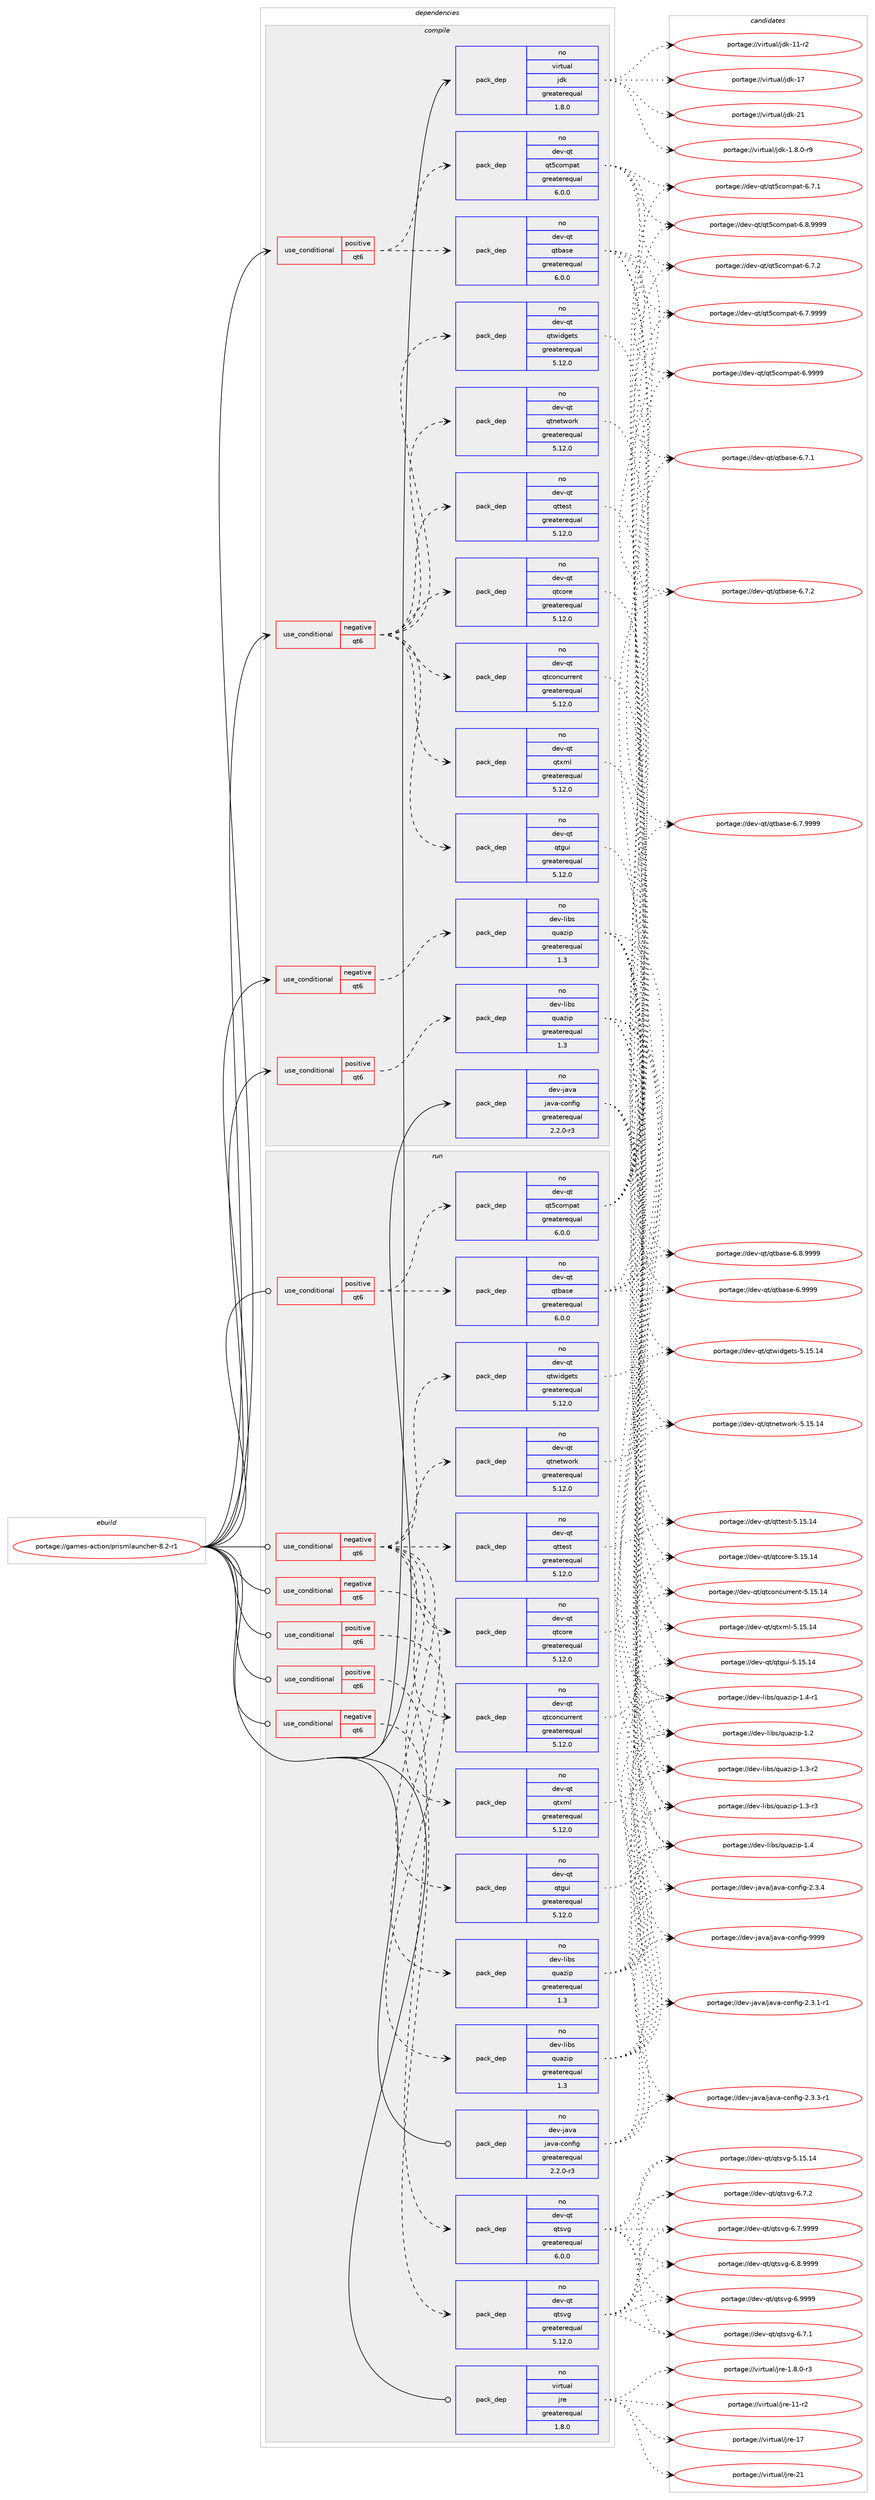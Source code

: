 digraph prolog {

# *************
# Graph options
# *************

newrank=true;
concentrate=true;
compound=true;
graph [rankdir=LR,fontname=Helvetica,fontsize=10,ranksep=1.5];#, ranksep=2.5, nodesep=0.2];
edge  [arrowhead=vee];
node  [fontname=Helvetica,fontsize=10];

# **********
# The ebuild
# **********

subgraph cluster_leftcol {
color=gray;
rank=same;
label=<<i>ebuild</i>>;
id [label="portage://games-action/prismlauncher-8.2-r1", color=red, width=4, href="../games-action/prismlauncher-8.2-r1.svg"];
}

# ****************
# The dependencies
# ****************

subgraph cluster_midcol {
color=gray;
label=<<i>dependencies</i>>;
subgraph cluster_compile {
fillcolor="#eeeeee";
style=filled;
label=<<i>compile</i>>;
subgraph cond61364 {
dependency113975 [label=<<TABLE BORDER="0" CELLBORDER="1" CELLSPACING="0" CELLPADDING="4"><TR><TD ROWSPAN="3" CELLPADDING="10">use_conditional</TD></TR><TR><TD>negative</TD></TR><TR><TD>qt6</TD></TR></TABLE>>, shape=none, color=red];
subgraph pack51153 {
dependency113976 [label=<<TABLE BORDER="0" CELLBORDER="1" CELLSPACING="0" CELLPADDING="4" WIDTH="220"><TR><TD ROWSPAN="6" CELLPADDING="30">pack_dep</TD></TR><TR><TD WIDTH="110">no</TD></TR><TR><TD>dev-libs</TD></TR><TR><TD>quazip</TD></TR><TR><TD>greaterequal</TD></TR><TR><TD>1.3</TD></TR></TABLE>>, shape=none, color=blue];
}
dependency113975:e -> dependency113976:w [weight=20,style="dashed",arrowhead="vee"];
}
id:e -> dependency113975:w [weight=20,style="solid",arrowhead="vee"];
subgraph cond61365 {
dependency113977 [label=<<TABLE BORDER="0" CELLBORDER="1" CELLSPACING="0" CELLPADDING="4"><TR><TD ROWSPAN="3" CELLPADDING="10">use_conditional</TD></TR><TR><TD>negative</TD></TR><TR><TD>qt6</TD></TR></TABLE>>, shape=none, color=red];
subgraph pack51154 {
dependency113978 [label=<<TABLE BORDER="0" CELLBORDER="1" CELLSPACING="0" CELLPADDING="4" WIDTH="220"><TR><TD ROWSPAN="6" CELLPADDING="30">pack_dep</TD></TR><TR><TD WIDTH="110">no</TD></TR><TR><TD>dev-qt</TD></TR><TR><TD>qtconcurrent</TD></TR><TR><TD>greaterequal</TD></TR><TR><TD>5.12.0</TD></TR></TABLE>>, shape=none, color=blue];
}
dependency113977:e -> dependency113978:w [weight=20,style="dashed",arrowhead="vee"];
subgraph pack51155 {
dependency113979 [label=<<TABLE BORDER="0" CELLBORDER="1" CELLSPACING="0" CELLPADDING="4" WIDTH="220"><TR><TD ROWSPAN="6" CELLPADDING="30">pack_dep</TD></TR><TR><TD WIDTH="110">no</TD></TR><TR><TD>dev-qt</TD></TR><TR><TD>qtcore</TD></TR><TR><TD>greaterequal</TD></TR><TR><TD>5.12.0</TD></TR></TABLE>>, shape=none, color=blue];
}
dependency113977:e -> dependency113979:w [weight=20,style="dashed",arrowhead="vee"];
subgraph pack51156 {
dependency113980 [label=<<TABLE BORDER="0" CELLBORDER="1" CELLSPACING="0" CELLPADDING="4" WIDTH="220"><TR><TD ROWSPAN="6" CELLPADDING="30">pack_dep</TD></TR><TR><TD WIDTH="110">no</TD></TR><TR><TD>dev-qt</TD></TR><TR><TD>qtgui</TD></TR><TR><TD>greaterequal</TD></TR><TR><TD>5.12.0</TD></TR></TABLE>>, shape=none, color=blue];
}
dependency113977:e -> dependency113980:w [weight=20,style="dashed",arrowhead="vee"];
subgraph pack51157 {
dependency113981 [label=<<TABLE BORDER="0" CELLBORDER="1" CELLSPACING="0" CELLPADDING="4" WIDTH="220"><TR><TD ROWSPAN="6" CELLPADDING="30">pack_dep</TD></TR><TR><TD WIDTH="110">no</TD></TR><TR><TD>dev-qt</TD></TR><TR><TD>qtnetwork</TD></TR><TR><TD>greaterequal</TD></TR><TR><TD>5.12.0</TD></TR></TABLE>>, shape=none, color=blue];
}
dependency113977:e -> dependency113981:w [weight=20,style="dashed",arrowhead="vee"];
subgraph pack51158 {
dependency113982 [label=<<TABLE BORDER="0" CELLBORDER="1" CELLSPACING="0" CELLPADDING="4" WIDTH="220"><TR><TD ROWSPAN="6" CELLPADDING="30">pack_dep</TD></TR><TR><TD WIDTH="110">no</TD></TR><TR><TD>dev-qt</TD></TR><TR><TD>qttest</TD></TR><TR><TD>greaterequal</TD></TR><TR><TD>5.12.0</TD></TR></TABLE>>, shape=none, color=blue];
}
dependency113977:e -> dependency113982:w [weight=20,style="dashed",arrowhead="vee"];
subgraph pack51159 {
dependency113983 [label=<<TABLE BORDER="0" CELLBORDER="1" CELLSPACING="0" CELLPADDING="4" WIDTH="220"><TR><TD ROWSPAN="6" CELLPADDING="30">pack_dep</TD></TR><TR><TD WIDTH="110">no</TD></TR><TR><TD>dev-qt</TD></TR><TR><TD>qtwidgets</TD></TR><TR><TD>greaterequal</TD></TR><TR><TD>5.12.0</TD></TR></TABLE>>, shape=none, color=blue];
}
dependency113977:e -> dependency113983:w [weight=20,style="dashed",arrowhead="vee"];
subgraph pack51160 {
dependency113984 [label=<<TABLE BORDER="0" CELLBORDER="1" CELLSPACING="0" CELLPADDING="4" WIDTH="220"><TR><TD ROWSPAN="6" CELLPADDING="30">pack_dep</TD></TR><TR><TD WIDTH="110">no</TD></TR><TR><TD>dev-qt</TD></TR><TR><TD>qtxml</TD></TR><TR><TD>greaterequal</TD></TR><TR><TD>5.12.0</TD></TR></TABLE>>, shape=none, color=blue];
}
dependency113977:e -> dependency113984:w [weight=20,style="dashed",arrowhead="vee"];
}
id:e -> dependency113977:w [weight=20,style="solid",arrowhead="vee"];
subgraph cond61366 {
dependency113985 [label=<<TABLE BORDER="0" CELLBORDER="1" CELLSPACING="0" CELLPADDING="4"><TR><TD ROWSPAN="3" CELLPADDING="10">use_conditional</TD></TR><TR><TD>positive</TD></TR><TR><TD>qt6</TD></TR></TABLE>>, shape=none, color=red];
subgraph pack51161 {
dependency113986 [label=<<TABLE BORDER="0" CELLBORDER="1" CELLSPACING="0" CELLPADDING="4" WIDTH="220"><TR><TD ROWSPAN="6" CELLPADDING="30">pack_dep</TD></TR><TR><TD WIDTH="110">no</TD></TR><TR><TD>dev-libs</TD></TR><TR><TD>quazip</TD></TR><TR><TD>greaterequal</TD></TR><TR><TD>1.3</TD></TR></TABLE>>, shape=none, color=blue];
}
dependency113985:e -> dependency113986:w [weight=20,style="dashed",arrowhead="vee"];
}
id:e -> dependency113985:w [weight=20,style="solid",arrowhead="vee"];
subgraph cond61367 {
dependency113987 [label=<<TABLE BORDER="0" CELLBORDER="1" CELLSPACING="0" CELLPADDING="4"><TR><TD ROWSPAN="3" CELLPADDING="10">use_conditional</TD></TR><TR><TD>positive</TD></TR><TR><TD>qt6</TD></TR></TABLE>>, shape=none, color=red];
subgraph pack51162 {
dependency113988 [label=<<TABLE BORDER="0" CELLBORDER="1" CELLSPACING="0" CELLPADDING="4" WIDTH="220"><TR><TD ROWSPAN="6" CELLPADDING="30">pack_dep</TD></TR><TR><TD WIDTH="110">no</TD></TR><TR><TD>dev-qt</TD></TR><TR><TD>qtbase</TD></TR><TR><TD>greaterequal</TD></TR><TR><TD>6.0.0</TD></TR></TABLE>>, shape=none, color=blue];
}
dependency113987:e -> dependency113988:w [weight=20,style="dashed",arrowhead="vee"];
subgraph pack51163 {
dependency113989 [label=<<TABLE BORDER="0" CELLBORDER="1" CELLSPACING="0" CELLPADDING="4" WIDTH="220"><TR><TD ROWSPAN="6" CELLPADDING="30">pack_dep</TD></TR><TR><TD WIDTH="110">no</TD></TR><TR><TD>dev-qt</TD></TR><TR><TD>qt5compat</TD></TR><TR><TD>greaterequal</TD></TR><TR><TD>6.0.0</TD></TR></TABLE>>, shape=none, color=blue];
}
dependency113987:e -> dependency113989:w [weight=20,style="dashed",arrowhead="vee"];
}
id:e -> dependency113987:w [weight=20,style="solid",arrowhead="vee"];
# *** BEGIN UNKNOWN DEPENDENCY TYPE (TODO) ***
# id -> package_dependency(portage://games-action/prismlauncher-8.2-r1,install,no,app-text,cmark,none,[,,],[],[])
# *** END UNKNOWN DEPENDENCY TYPE (TODO) ***

# *** BEGIN UNKNOWN DEPENDENCY TYPE (TODO) ***
# id -> package_dependency(portage://games-action/prismlauncher-8.2-r1,install,no,dev-cpp,tomlplusplus,none,[,,],[],[])
# *** END UNKNOWN DEPENDENCY TYPE (TODO) ***

subgraph pack51164 {
dependency113990 [label=<<TABLE BORDER="0" CELLBORDER="1" CELLSPACING="0" CELLPADDING="4" WIDTH="220"><TR><TD ROWSPAN="6" CELLPADDING="30">pack_dep</TD></TR><TR><TD WIDTH="110">no</TD></TR><TR><TD>dev-java</TD></TR><TR><TD>java-config</TD></TR><TR><TD>greaterequal</TD></TR><TR><TD>2.2.0-r3</TD></TR></TABLE>>, shape=none, color=blue];
}
id:e -> dependency113990:w [weight=20,style="solid",arrowhead="vee"];
# *** BEGIN UNKNOWN DEPENDENCY TYPE (TODO) ***
# id -> package_dependency(portage://games-action/prismlauncher-8.2-r1,install,no,media-libs,libglvnd,none,[,,],[],[])
# *** END UNKNOWN DEPENDENCY TYPE (TODO) ***

# *** BEGIN UNKNOWN DEPENDENCY TYPE (TODO) ***
# id -> package_dependency(portage://games-action/prismlauncher-8.2-r1,install,no,sys-libs,zlib,none,[,,],[],[])
# *** END UNKNOWN DEPENDENCY TYPE (TODO) ***

subgraph pack51165 {
dependency113991 [label=<<TABLE BORDER="0" CELLBORDER="1" CELLSPACING="0" CELLPADDING="4" WIDTH="220"><TR><TD ROWSPAN="6" CELLPADDING="30">pack_dep</TD></TR><TR><TD WIDTH="110">no</TD></TR><TR><TD>virtual</TD></TR><TR><TD>jdk</TD></TR><TR><TD>greaterequal</TD></TR><TR><TD>1.8.0</TD></TR></TABLE>>, shape=none, color=blue];
}
id:e -> dependency113991:w [weight=20,style="solid",arrowhead="vee"];
}
subgraph cluster_compileandrun {
fillcolor="#eeeeee";
style=filled;
label=<<i>compile and run</i>>;
}
subgraph cluster_run {
fillcolor="#eeeeee";
style=filled;
label=<<i>run</i>>;
subgraph cond61368 {
dependency113992 [label=<<TABLE BORDER="0" CELLBORDER="1" CELLSPACING="0" CELLPADDING="4"><TR><TD ROWSPAN="3" CELLPADDING="10">use_conditional</TD></TR><TR><TD>negative</TD></TR><TR><TD>qt6</TD></TR></TABLE>>, shape=none, color=red];
subgraph pack51166 {
dependency113993 [label=<<TABLE BORDER="0" CELLBORDER="1" CELLSPACING="0" CELLPADDING="4" WIDTH="220"><TR><TD ROWSPAN="6" CELLPADDING="30">pack_dep</TD></TR><TR><TD WIDTH="110">no</TD></TR><TR><TD>dev-libs</TD></TR><TR><TD>quazip</TD></TR><TR><TD>greaterequal</TD></TR><TR><TD>1.3</TD></TR></TABLE>>, shape=none, color=blue];
}
dependency113992:e -> dependency113993:w [weight=20,style="dashed",arrowhead="vee"];
}
id:e -> dependency113992:w [weight=20,style="solid",arrowhead="odot"];
subgraph cond61369 {
dependency113994 [label=<<TABLE BORDER="0" CELLBORDER="1" CELLSPACING="0" CELLPADDING="4"><TR><TD ROWSPAN="3" CELLPADDING="10">use_conditional</TD></TR><TR><TD>negative</TD></TR><TR><TD>qt6</TD></TR></TABLE>>, shape=none, color=red];
subgraph pack51167 {
dependency113995 [label=<<TABLE BORDER="0" CELLBORDER="1" CELLSPACING="0" CELLPADDING="4" WIDTH="220"><TR><TD ROWSPAN="6" CELLPADDING="30">pack_dep</TD></TR><TR><TD WIDTH="110">no</TD></TR><TR><TD>dev-qt</TD></TR><TR><TD>qtconcurrent</TD></TR><TR><TD>greaterequal</TD></TR><TR><TD>5.12.0</TD></TR></TABLE>>, shape=none, color=blue];
}
dependency113994:e -> dependency113995:w [weight=20,style="dashed",arrowhead="vee"];
subgraph pack51168 {
dependency113996 [label=<<TABLE BORDER="0" CELLBORDER="1" CELLSPACING="0" CELLPADDING="4" WIDTH="220"><TR><TD ROWSPAN="6" CELLPADDING="30">pack_dep</TD></TR><TR><TD WIDTH="110">no</TD></TR><TR><TD>dev-qt</TD></TR><TR><TD>qtcore</TD></TR><TR><TD>greaterequal</TD></TR><TR><TD>5.12.0</TD></TR></TABLE>>, shape=none, color=blue];
}
dependency113994:e -> dependency113996:w [weight=20,style="dashed",arrowhead="vee"];
subgraph pack51169 {
dependency113997 [label=<<TABLE BORDER="0" CELLBORDER="1" CELLSPACING="0" CELLPADDING="4" WIDTH="220"><TR><TD ROWSPAN="6" CELLPADDING="30">pack_dep</TD></TR><TR><TD WIDTH="110">no</TD></TR><TR><TD>dev-qt</TD></TR><TR><TD>qtgui</TD></TR><TR><TD>greaterequal</TD></TR><TR><TD>5.12.0</TD></TR></TABLE>>, shape=none, color=blue];
}
dependency113994:e -> dependency113997:w [weight=20,style="dashed",arrowhead="vee"];
subgraph pack51170 {
dependency113998 [label=<<TABLE BORDER="0" CELLBORDER="1" CELLSPACING="0" CELLPADDING="4" WIDTH="220"><TR><TD ROWSPAN="6" CELLPADDING="30">pack_dep</TD></TR><TR><TD WIDTH="110">no</TD></TR><TR><TD>dev-qt</TD></TR><TR><TD>qtnetwork</TD></TR><TR><TD>greaterequal</TD></TR><TR><TD>5.12.0</TD></TR></TABLE>>, shape=none, color=blue];
}
dependency113994:e -> dependency113998:w [weight=20,style="dashed",arrowhead="vee"];
subgraph pack51171 {
dependency113999 [label=<<TABLE BORDER="0" CELLBORDER="1" CELLSPACING="0" CELLPADDING="4" WIDTH="220"><TR><TD ROWSPAN="6" CELLPADDING="30">pack_dep</TD></TR><TR><TD WIDTH="110">no</TD></TR><TR><TD>dev-qt</TD></TR><TR><TD>qttest</TD></TR><TR><TD>greaterequal</TD></TR><TR><TD>5.12.0</TD></TR></TABLE>>, shape=none, color=blue];
}
dependency113994:e -> dependency113999:w [weight=20,style="dashed",arrowhead="vee"];
subgraph pack51172 {
dependency114000 [label=<<TABLE BORDER="0" CELLBORDER="1" CELLSPACING="0" CELLPADDING="4" WIDTH="220"><TR><TD ROWSPAN="6" CELLPADDING="30">pack_dep</TD></TR><TR><TD WIDTH="110">no</TD></TR><TR><TD>dev-qt</TD></TR><TR><TD>qtwidgets</TD></TR><TR><TD>greaterequal</TD></TR><TR><TD>5.12.0</TD></TR></TABLE>>, shape=none, color=blue];
}
dependency113994:e -> dependency114000:w [weight=20,style="dashed",arrowhead="vee"];
subgraph pack51173 {
dependency114001 [label=<<TABLE BORDER="0" CELLBORDER="1" CELLSPACING="0" CELLPADDING="4" WIDTH="220"><TR><TD ROWSPAN="6" CELLPADDING="30">pack_dep</TD></TR><TR><TD WIDTH="110">no</TD></TR><TR><TD>dev-qt</TD></TR><TR><TD>qtxml</TD></TR><TR><TD>greaterequal</TD></TR><TR><TD>5.12.0</TD></TR></TABLE>>, shape=none, color=blue];
}
dependency113994:e -> dependency114001:w [weight=20,style="dashed",arrowhead="vee"];
}
id:e -> dependency113994:w [weight=20,style="solid",arrowhead="odot"];
subgraph cond61370 {
dependency114002 [label=<<TABLE BORDER="0" CELLBORDER="1" CELLSPACING="0" CELLPADDING="4"><TR><TD ROWSPAN="3" CELLPADDING="10">use_conditional</TD></TR><TR><TD>negative</TD></TR><TR><TD>qt6</TD></TR></TABLE>>, shape=none, color=red];
subgraph pack51174 {
dependency114003 [label=<<TABLE BORDER="0" CELLBORDER="1" CELLSPACING="0" CELLPADDING="4" WIDTH="220"><TR><TD ROWSPAN="6" CELLPADDING="30">pack_dep</TD></TR><TR><TD WIDTH="110">no</TD></TR><TR><TD>dev-qt</TD></TR><TR><TD>qtsvg</TD></TR><TR><TD>greaterequal</TD></TR><TR><TD>5.12.0</TD></TR></TABLE>>, shape=none, color=blue];
}
dependency114002:e -> dependency114003:w [weight=20,style="dashed",arrowhead="vee"];
}
id:e -> dependency114002:w [weight=20,style="solid",arrowhead="odot"];
subgraph cond61371 {
dependency114004 [label=<<TABLE BORDER="0" CELLBORDER="1" CELLSPACING="0" CELLPADDING="4"><TR><TD ROWSPAN="3" CELLPADDING="10">use_conditional</TD></TR><TR><TD>positive</TD></TR><TR><TD>qt6</TD></TR></TABLE>>, shape=none, color=red];
subgraph pack51175 {
dependency114005 [label=<<TABLE BORDER="0" CELLBORDER="1" CELLSPACING="0" CELLPADDING="4" WIDTH="220"><TR><TD ROWSPAN="6" CELLPADDING="30">pack_dep</TD></TR><TR><TD WIDTH="110">no</TD></TR><TR><TD>dev-libs</TD></TR><TR><TD>quazip</TD></TR><TR><TD>greaterequal</TD></TR><TR><TD>1.3</TD></TR></TABLE>>, shape=none, color=blue];
}
dependency114004:e -> dependency114005:w [weight=20,style="dashed",arrowhead="vee"];
}
id:e -> dependency114004:w [weight=20,style="solid",arrowhead="odot"];
subgraph cond61372 {
dependency114006 [label=<<TABLE BORDER="0" CELLBORDER="1" CELLSPACING="0" CELLPADDING="4"><TR><TD ROWSPAN="3" CELLPADDING="10">use_conditional</TD></TR><TR><TD>positive</TD></TR><TR><TD>qt6</TD></TR></TABLE>>, shape=none, color=red];
subgraph pack51176 {
dependency114007 [label=<<TABLE BORDER="0" CELLBORDER="1" CELLSPACING="0" CELLPADDING="4" WIDTH="220"><TR><TD ROWSPAN="6" CELLPADDING="30">pack_dep</TD></TR><TR><TD WIDTH="110">no</TD></TR><TR><TD>dev-qt</TD></TR><TR><TD>qtbase</TD></TR><TR><TD>greaterequal</TD></TR><TR><TD>6.0.0</TD></TR></TABLE>>, shape=none, color=blue];
}
dependency114006:e -> dependency114007:w [weight=20,style="dashed",arrowhead="vee"];
subgraph pack51177 {
dependency114008 [label=<<TABLE BORDER="0" CELLBORDER="1" CELLSPACING="0" CELLPADDING="4" WIDTH="220"><TR><TD ROWSPAN="6" CELLPADDING="30">pack_dep</TD></TR><TR><TD WIDTH="110">no</TD></TR><TR><TD>dev-qt</TD></TR><TR><TD>qt5compat</TD></TR><TR><TD>greaterequal</TD></TR><TR><TD>6.0.0</TD></TR></TABLE>>, shape=none, color=blue];
}
dependency114006:e -> dependency114008:w [weight=20,style="dashed",arrowhead="vee"];
}
id:e -> dependency114006:w [weight=20,style="solid",arrowhead="odot"];
subgraph cond61373 {
dependency114009 [label=<<TABLE BORDER="0" CELLBORDER="1" CELLSPACING="0" CELLPADDING="4"><TR><TD ROWSPAN="3" CELLPADDING="10">use_conditional</TD></TR><TR><TD>positive</TD></TR><TR><TD>qt6</TD></TR></TABLE>>, shape=none, color=red];
subgraph pack51178 {
dependency114010 [label=<<TABLE BORDER="0" CELLBORDER="1" CELLSPACING="0" CELLPADDING="4" WIDTH="220"><TR><TD ROWSPAN="6" CELLPADDING="30">pack_dep</TD></TR><TR><TD WIDTH="110">no</TD></TR><TR><TD>dev-qt</TD></TR><TR><TD>qtsvg</TD></TR><TR><TD>greaterequal</TD></TR><TR><TD>6.0.0</TD></TR></TABLE>>, shape=none, color=blue];
}
dependency114009:e -> dependency114010:w [weight=20,style="dashed",arrowhead="vee"];
}
id:e -> dependency114009:w [weight=20,style="solid",arrowhead="odot"];
# *** BEGIN UNKNOWN DEPENDENCY TYPE (TODO) ***
# id -> package_dependency(portage://games-action/prismlauncher-8.2-r1,run,no,app-text,cmark,none,[,,],[],[])
# *** END UNKNOWN DEPENDENCY TYPE (TODO) ***

# *** BEGIN UNKNOWN DEPENDENCY TYPE (TODO) ***
# id -> package_dependency(portage://games-action/prismlauncher-8.2-r1,run,no,dev-cpp,tomlplusplus,none,[,,],[],[])
# *** END UNKNOWN DEPENDENCY TYPE (TODO) ***

subgraph pack51179 {
dependency114011 [label=<<TABLE BORDER="0" CELLBORDER="1" CELLSPACING="0" CELLPADDING="4" WIDTH="220"><TR><TD ROWSPAN="6" CELLPADDING="30">pack_dep</TD></TR><TR><TD WIDTH="110">no</TD></TR><TR><TD>dev-java</TD></TR><TR><TD>java-config</TD></TR><TR><TD>greaterequal</TD></TR><TR><TD>2.2.0-r3</TD></TR></TABLE>>, shape=none, color=blue];
}
id:e -> dependency114011:w [weight=20,style="solid",arrowhead="odot"];
# *** BEGIN UNKNOWN DEPENDENCY TYPE (TODO) ***
# id -> package_dependency(portage://games-action/prismlauncher-8.2-r1,run,no,sys-libs,zlib,none,[,,],[],[])
# *** END UNKNOWN DEPENDENCY TYPE (TODO) ***

subgraph pack51180 {
dependency114012 [label=<<TABLE BORDER="0" CELLBORDER="1" CELLSPACING="0" CELLPADDING="4" WIDTH="220"><TR><TD ROWSPAN="6" CELLPADDING="30">pack_dep</TD></TR><TR><TD WIDTH="110">no</TD></TR><TR><TD>virtual</TD></TR><TR><TD>jre</TD></TR><TR><TD>greaterequal</TD></TR><TR><TD>1.8.0</TD></TR></TABLE>>, shape=none, color=blue];
}
id:e -> dependency114012:w [weight=20,style="solid",arrowhead="odot"];
# *** BEGIN UNKNOWN DEPENDENCY TYPE (TODO) ***
# id -> package_dependency(portage://games-action/prismlauncher-8.2-r1,run,no,virtual,opengl,none,[,,],[],[])
# *** END UNKNOWN DEPENDENCY TYPE (TODO) ***

}
}

# **************
# The candidates
# **************

subgraph cluster_choices {
rank=same;
color=gray;
label=<<i>candidates</i>>;

subgraph choice51153 {
color=black;
nodesep=1;
choice1001011184510810598115471131179712210511245494650 [label="portage://dev-libs/quazip-1.2", color=red, width=4,href="../dev-libs/quazip-1.2.svg"];
choice10010111845108105981154711311797122105112454946514511450 [label="portage://dev-libs/quazip-1.3-r2", color=red, width=4,href="../dev-libs/quazip-1.3-r2.svg"];
choice10010111845108105981154711311797122105112454946514511451 [label="portage://dev-libs/quazip-1.3-r3", color=red, width=4,href="../dev-libs/quazip-1.3-r3.svg"];
choice1001011184510810598115471131179712210511245494652 [label="portage://dev-libs/quazip-1.4", color=red, width=4,href="../dev-libs/quazip-1.4.svg"];
choice10010111845108105981154711311797122105112454946524511449 [label="portage://dev-libs/quazip-1.4-r1", color=red, width=4,href="../dev-libs/quazip-1.4-r1.svg"];
dependency113976:e -> choice1001011184510810598115471131179712210511245494650:w [style=dotted,weight="100"];
dependency113976:e -> choice10010111845108105981154711311797122105112454946514511450:w [style=dotted,weight="100"];
dependency113976:e -> choice10010111845108105981154711311797122105112454946514511451:w [style=dotted,weight="100"];
dependency113976:e -> choice1001011184510810598115471131179712210511245494652:w [style=dotted,weight="100"];
dependency113976:e -> choice10010111845108105981154711311797122105112454946524511449:w [style=dotted,weight="100"];
}
subgraph choice51154 {
color=black;
nodesep=1;
choice100101118451131164711311699111110991171141141011101164553464953464952 [label="portage://dev-qt/qtconcurrent-5.15.14", color=red, width=4,href="../dev-qt/qtconcurrent-5.15.14.svg"];
dependency113978:e -> choice100101118451131164711311699111110991171141141011101164553464953464952:w [style=dotted,weight="100"];
}
subgraph choice51155 {
color=black;
nodesep=1;
choice1001011184511311647113116991111141014553464953464952 [label="portage://dev-qt/qtcore-5.15.14", color=red, width=4,href="../dev-qt/qtcore-5.15.14.svg"];
dependency113979:e -> choice1001011184511311647113116991111141014553464953464952:w [style=dotted,weight="100"];
}
subgraph choice51156 {
color=black;
nodesep=1;
choice10010111845113116471131161031171054553464953464952 [label="portage://dev-qt/qtgui-5.15.14", color=red, width=4,href="../dev-qt/qtgui-5.15.14.svg"];
dependency113980:e -> choice10010111845113116471131161031171054553464953464952:w [style=dotted,weight="100"];
}
subgraph choice51157 {
color=black;
nodesep=1;
choice10010111845113116471131161101011161191111141074553464953464952 [label="portage://dev-qt/qtnetwork-5.15.14", color=red, width=4,href="../dev-qt/qtnetwork-5.15.14.svg"];
dependency113981:e -> choice10010111845113116471131161101011161191111141074553464953464952:w [style=dotted,weight="100"];
}
subgraph choice51158 {
color=black;
nodesep=1;
choice10010111845113116471131161161011151164553464953464952 [label="portage://dev-qt/qttest-5.15.14", color=red, width=4,href="../dev-qt/qttest-5.15.14.svg"];
dependency113982:e -> choice10010111845113116471131161161011151164553464953464952:w [style=dotted,weight="100"];
}
subgraph choice51159 {
color=black;
nodesep=1;
choice10010111845113116471131161191051001031011161154553464953464952 [label="portage://dev-qt/qtwidgets-5.15.14", color=red, width=4,href="../dev-qt/qtwidgets-5.15.14.svg"];
dependency113983:e -> choice10010111845113116471131161191051001031011161154553464953464952:w [style=dotted,weight="100"];
}
subgraph choice51160 {
color=black;
nodesep=1;
choice10010111845113116471131161201091084553464953464952 [label="portage://dev-qt/qtxml-5.15.14", color=red, width=4,href="../dev-qt/qtxml-5.15.14.svg"];
dependency113984:e -> choice10010111845113116471131161201091084553464953464952:w [style=dotted,weight="100"];
}
subgraph choice51161 {
color=black;
nodesep=1;
choice1001011184510810598115471131179712210511245494650 [label="portage://dev-libs/quazip-1.2", color=red, width=4,href="../dev-libs/quazip-1.2.svg"];
choice10010111845108105981154711311797122105112454946514511450 [label="portage://dev-libs/quazip-1.3-r2", color=red, width=4,href="../dev-libs/quazip-1.3-r2.svg"];
choice10010111845108105981154711311797122105112454946514511451 [label="portage://dev-libs/quazip-1.3-r3", color=red, width=4,href="../dev-libs/quazip-1.3-r3.svg"];
choice1001011184510810598115471131179712210511245494652 [label="portage://dev-libs/quazip-1.4", color=red, width=4,href="../dev-libs/quazip-1.4.svg"];
choice10010111845108105981154711311797122105112454946524511449 [label="portage://dev-libs/quazip-1.4-r1", color=red, width=4,href="../dev-libs/quazip-1.4-r1.svg"];
dependency113986:e -> choice1001011184510810598115471131179712210511245494650:w [style=dotted,weight="100"];
dependency113986:e -> choice10010111845108105981154711311797122105112454946514511450:w [style=dotted,weight="100"];
dependency113986:e -> choice10010111845108105981154711311797122105112454946514511451:w [style=dotted,weight="100"];
dependency113986:e -> choice1001011184510810598115471131179712210511245494652:w [style=dotted,weight="100"];
dependency113986:e -> choice10010111845108105981154711311797122105112454946524511449:w [style=dotted,weight="100"];
}
subgraph choice51162 {
color=black;
nodesep=1;
choice10010111845113116471131169897115101455446554649 [label="portage://dev-qt/qtbase-6.7.1", color=red, width=4,href="../dev-qt/qtbase-6.7.1.svg"];
choice10010111845113116471131169897115101455446554650 [label="portage://dev-qt/qtbase-6.7.2", color=red, width=4,href="../dev-qt/qtbase-6.7.2.svg"];
choice10010111845113116471131169897115101455446554657575757 [label="portage://dev-qt/qtbase-6.7.9999", color=red, width=4,href="../dev-qt/qtbase-6.7.9999.svg"];
choice10010111845113116471131169897115101455446564657575757 [label="portage://dev-qt/qtbase-6.8.9999", color=red, width=4,href="../dev-qt/qtbase-6.8.9999.svg"];
choice1001011184511311647113116989711510145544657575757 [label="portage://dev-qt/qtbase-6.9999", color=red, width=4,href="../dev-qt/qtbase-6.9999.svg"];
dependency113988:e -> choice10010111845113116471131169897115101455446554649:w [style=dotted,weight="100"];
dependency113988:e -> choice10010111845113116471131169897115101455446554650:w [style=dotted,weight="100"];
dependency113988:e -> choice10010111845113116471131169897115101455446554657575757:w [style=dotted,weight="100"];
dependency113988:e -> choice10010111845113116471131169897115101455446564657575757:w [style=dotted,weight="100"];
dependency113988:e -> choice1001011184511311647113116989711510145544657575757:w [style=dotted,weight="100"];
}
subgraph choice51163 {
color=black;
nodesep=1;
choice1001011184511311647113116539911110911297116455446554649 [label="portage://dev-qt/qt5compat-6.7.1", color=red, width=4,href="../dev-qt/qt5compat-6.7.1.svg"];
choice1001011184511311647113116539911110911297116455446554650 [label="portage://dev-qt/qt5compat-6.7.2", color=red, width=4,href="../dev-qt/qt5compat-6.7.2.svg"];
choice1001011184511311647113116539911110911297116455446554657575757 [label="portage://dev-qt/qt5compat-6.7.9999", color=red, width=4,href="../dev-qt/qt5compat-6.7.9999.svg"];
choice1001011184511311647113116539911110911297116455446564657575757 [label="portage://dev-qt/qt5compat-6.8.9999", color=red, width=4,href="../dev-qt/qt5compat-6.8.9999.svg"];
choice100101118451131164711311653991111091129711645544657575757 [label="portage://dev-qt/qt5compat-6.9999", color=red, width=4,href="../dev-qt/qt5compat-6.9999.svg"];
dependency113989:e -> choice1001011184511311647113116539911110911297116455446554649:w [style=dotted,weight="100"];
dependency113989:e -> choice1001011184511311647113116539911110911297116455446554650:w [style=dotted,weight="100"];
dependency113989:e -> choice1001011184511311647113116539911110911297116455446554657575757:w [style=dotted,weight="100"];
dependency113989:e -> choice1001011184511311647113116539911110911297116455446564657575757:w [style=dotted,weight="100"];
dependency113989:e -> choice100101118451131164711311653991111091129711645544657575757:w [style=dotted,weight="100"];
}
subgraph choice51164 {
color=black;
nodesep=1;
choice10010111845106971189747106971189745991111101021051034550465146494511449 [label="portage://dev-java/java-config-2.3.1-r1", color=red, width=4,href="../dev-java/java-config-2.3.1-r1.svg"];
choice10010111845106971189747106971189745991111101021051034550465146514511449 [label="portage://dev-java/java-config-2.3.3-r1", color=red, width=4,href="../dev-java/java-config-2.3.3-r1.svg"];
choice1001011184510697118974710697118974599111110102105103455046514652 [label="portage://dev-java/java-config-2.3.4", color=red, width=4,href="../dev-java/java-config-2.3.4.svg"];
choice10010111845106971189747106971189745991111101021051034557575757 [label="portage://dev-java/java-config-9999", color=red, width=4,href="../dev-java/java-config-9999.svg"];
dependency113990:e -> choice10010111845106971189747106971189745991111101021051034550465146494511449:w [style=dotted,weight="100"];
dependency113990:e -> choice10010111845106971189747106971189745991111101021051034550465146514511449:w [style=dotted,weight="100"];
dependency113990:e -> choice1001011184510697118974710697118974599111110102105103455046514652:w [style=dotted,weight="100"];
dependency113990:e -> choice10010111845106971189747106971189745991111101021051034557575757:w [style=dotted,weight="100"];
}
subgraph choice51165 {
color=black;
nodesep=1;
choice11810511411611797108471061001074549465646484511457 [label="portage://virtual/jdk-1.8.0-r9", color=red, width=4,href="../virtual/jdk-1.8.0-r9.svg"];
choice11810511411611797108471061001074549494511450 [label="portage://virtual/jdk-11-r2", color=red, width=4,href="../virtual/jdk-11-r2.svg"];
choice1181051141161179710847106100107454955 [label="portage://virtual/jdk-17", color=red, width=4,href="../virtual/jdk-17.svg"];
choice1181051141161179710847106100107455049 [label="portage://virtual/jdk-21", color=red, width=4,href="../virtual/jdk-21.svg"];
dependency113991:e -> choice11810511411611797108471061001074549465646484511457:w [style=dotted,weight="100"];
dependency113991:e -> choice11810511411611797108471061001074549494511450:w [style=dotted,weight="100"];
dependency113991:e -> choice1181051141161179710847106100107454955:w [style=dotted,weight="100"];
dependency113991:e -> choice1181051141161179710847106100107455049:w [style=dotted,weight="100"];
}
subgraph choice51166 {
color=black;
nodesep=1;
choice1001011184510810598115471131179712210511245494650 [label="portage://dev-libs/quazip-1.2", color=red, width=4,href="../dev-libs/quazip-1.2.svg"];
choice10010111845108105981154711311797122105112454946514511450 [label="portage://dev-libs/quazip-1.3-r2", color=red, width=4,href="../dev-libs/quazip-1.3-r2.svg"];
choice10010111845108105981154711311797122105112454946514511451 [label="portage://dev-libs/quazip-1.3-r3", color=red, width=4,href="../dev-libs/quazip-1.3-r3.svg"];
choice1001011184510810598115471131179712210511245494652 [label="portage://dev-libs/quazip-1.4", color=red, width=4,href="../dev-libs/quazip-1.4.svg"];
choice10010111845108105981154711311797122105112454946524511449 [label="portage://dev-libs/quazip-1.4-r1", color=red, width=4,href="../dev-libs/quazip-1.4-r1.svg"];
dependency113993:e -> choice1001011184510810598115471131179712210511245494650:w [style=dotted,weight="100"];
dependency113993:e -> choice10010111845108105981154711311797122105112454946514511450:w [style=dotted,weight="100"];
dependency113993:e -> choice10010111845108105981154711311797122105112454946514511451:w [style=dotted,weight="100"];
dependency113993:e -> choice1001011184510810598115471131179712210511245494652:w [style=dotted,weight="100"];
dependency113993:e -> choice10010111845108105981154711311797122105112454946524511449:w [style=dotted,weight="100"];
}
subgraph choice51167 {
color=black;
nodesep=1;
choice100101118451131164711311699111110991171141141011101164553464953464952 [label="portage://dev-qt/qtconcurrent-5.15.14", color=red, width=4,href="../dev-qt/qtconcurrent-5.15.14.svg"];
dependency113995:e -> choice100101118451131164711311699111110991171141141011101164553464953464952:w [style=dotted,weight="100"];
}
subgraph choice51168 {
color=black;
nodesep=1;
choice1001011184511311647113116991111141014553464953464952 [label="portage://dev-qt/qtcore-5.15.14", color=red, width=4,href="../dev-qt/qtcore-5.15.14.svg"];
dependency113996:e -> choice1001011184511311647113116991111141014553464953464952:w [style=dotted,weight="100"];
}
subgraph choice51169 {
color=black;
nodesep=1;
choice10010111845113116471131161031171054553464953464952 [label="portage://dev-qt/qtgui-5.15.14", color=red, width=4,href="../dev-qt/qtgui-5.15.14.svg"];
dependency113997:e -> choice10010111845113116471131161031171054553464953464952:w [style=dotted,weight="100"];
}
subgraph choice51170 {
color=black;
nodesep=1;
choice10010111845113116471131161101011161191111141074553464953464952 [label="portage://dev-qt/qtnetwork-5.15.14", color=red, width=4,href="../dev-qt/qtnetwork-5.15.14.svg"];
dependency113998:e -> choice10010111845113116471131161101011161191111141074553464953464952:w [style=dotted,weight="100"];
}
subgraph choice51171 {
color=black;
nodesep=1;
choice10010111845113116471131161161011151164553464953464952 [label="portage://dev-qt/qttest-5.15.14", color=red, width=4,href="../dev-qt/qttest-5.15.14.svg"];
dependency113999:e -> choice10010111845113116471131161161011151164553464953464952:w [style=dotted,weight="100"];
}
subgraph choice51172 {
color=black;
nodesep=1;
choice10010111845113116471131161191051001031011161154553464953464952 [label="portage://dev-qt/qtwidgets-5.15.14", color=red, width=4,href="../dev-qt/qtwidgets-5.15.14.svg"];
dependency114000:e -> choice10010111845113116471131161191051001031011161154553464953464952:w [style=dotted,weight="100"];
}
subgraph choice51173 {
color=black;
nodesep=1;
choice10010111845113116471131161201091084553464953464952 [label="portage://dev-qt/qtxml-5.15.14", color=red, width=4,href="../dev-qt/qtxml-5.15.14.svg"];
dependency114001:e -> choice10010111845113116471131161201091084553464953464952:w [style=dotted,weight="100"];
}
subgraph choice51174 {
color=black;
nodesep=1;
choice10010111845113116471131161151181034553464953464952 [label="portage://dev-qt/qtsvg-5.15.14", color=red, width=4,href="../dev-qt/qtsvg-5.15.14.svg"];
choice1001011184511311647113116115118103455446554649 [label="portage://dev-qt/qtsvg-6.7.1", color=red, width=4,href="../dev-qt/qtsvg-6.7.1.svg"];
choice1001011184511311647113116115118103455446554650 [label="portage://dev-qt/qtsvg-6.7.2", color=red, width=4,href="../dev-qt/qtsvg-6.7.2.svg"];
choice1001011184511311647113116115118103455446554657575757 [label="portage://dev-qt/qtsvg-6.7.9999", color=red, width=4,href="../dev-qt/qtsvg-6.7.9999.svg"];
choice1001011184511311647113116115118103455446564657575757 [label="portage://dev-qt/qtsvg-6.8.9999", color=red, width=4,href="../dev-qt/qtsvg-6.8.9999.svg"];
choice100101118451131164711311611511810345544657575757 [label="portage://dev-qt/qtsvg-6.9999", color=red, width=4,href="../dev-qt/qtsvg-6.9999.svg"];
dependency114003:e -> choice10010111845113116471131161151181034553464953464952:w [style=dotted,weight="100"];
dependency114003:e -> choice1001011184511311647113116115118103455446554649:w [style=dotted,weight="100"];
dependency114003:e -> choice1001011184511311647113116115118103455446554650:w [style=dotted,weight="100"];
dependency114003:e -> choice1001011184511311647113116115118103455446554657575757:w [style=dotted,weight="100"];
dependency114003:e -> choice1001011184511311647113116115118103455446564657575757:w [style=dotted,weight="100"];
dependency114003:e -> choice100101118451131164711311611511810345544657575757:w [style=dotted,weight="100"];
}
subgraph choice51175 {
color=black;
nodesep=1;
choice1001011184510810598115471131179712210511245494650 [label="portage://dev-libs/quazip-1.2", color=red, width=4,href="../dev-libs/quazip-1.2.svg"];
choice10010111845108105981154711311797122105112454946514511450 [label="portage://dev-libs/quazip-1.3-r2", color=red, width=4,href="../dev-libs/quazip-1.3-r2.svg"];
choice10010111845108105981154711311797122105112454946514511451 [label="portage://dev-libs/quazip-1.3-r3", color=red, width=4,href="../dev-libs/quazip-1.3-r3.svg"];
choice1001011184510810598115471131179712210511245494652 [label="portage://dev-libs/quazip-1.4", color=red, width=4,href="../dev-libs/quazip-1.4.svg"];
choice10010111845108105981154711311797122105112454946524511449 [label="portage://dev-libs/quazip-1.4-r1", color=red, width=4,href="../dev-libs/quazip-1.4-r1.svg"];
dependency114005:e -> choice1001011184510810598115471131179712210511245494650:w [style=dotted,weight="100"];
dependency114005:e -> choice10010111845108105981154711311797122105112454946514511450:w [style=dotted,weight="100"];
dependency114005:e -> choice10010111845108105981154711311797122105112454946514511451:w [style=dotted,weight="100"];
dependency114005:e -> choice1001011184510810598115471131179712210511245494652:w [style=dotted,weight="100"];
dependency114005:e -> choice10010111845108105981154711311797122105112454946524511449:w [style=dotted,weight="100"];
}
subgraph choice51176 {
color=black;
nodesep=1;
choice10010111845113116471131169897115101455446554649 [label="portage://dev-qt/qtbase-6.7.1", color=red, width=4,href="../dev-qt/qtbase-6.7.1.svg"];
choice10010111845113116471131169897115101455446554650 [label="portage://dev-qt/qtbase-6.7.2", color=red, width=4,href="../dev-qt/qtbase-6.7.2.svg"];
choice10010111845113116471131169897115101455446554657575757 [label="portage://dev-qt/qtbase-6.7.9999", color=red, width=4,href="../dev-qt/qtbase-6.7.9999.svg"];
choice10010111845113116471131169897115101455446564657575757 [label="portage://dev-qt/qtbase-6.8.9999", color=red, width=4,href="../dev-qt/qtbase-6.8.9999.svg"];
choice1001011184511311647113116989711510145544657575757 [label="portage://dev-qt/qtbase-6.9999", color=red, width=4,href="../dev-qt/qtbase-6.9999.svg"];
dependency114007:e -> choice10010111845113116471131169897115101455446554649:w [style=dotted,weight="100"];
dependency114007:e -> choice10010111845113116471131169897115101455446554650:w [style=dotted,weight="100"];
dependency114007:e -> choice10010111845113116471131169897115101455446554657575757:w [style=dotted,weight="100"];
dependency114007:e -> choice10010111845113116471131169897115101455446564657575757:w [style=dotted,weight="100"];
dependency114007:e -> choice1001011184511311647113116989711510145544657575757:w [style=dotted,weight="100"];
}
subgraph choice51177 {
color=black;
nodesep=1;
choice1001011184511311647113116539911110911297116455446554649 [label="portage://dev-qt/qt5compat-6.7.1", color=red, width=4,href="../dev-qt/qt5compat-6.7.1.svg"];
choice1001011184511311647113116539911110911297116455446554650 [label="portage://dev-qt/qt5compat-6.7.2", color=red, width=4,href="../dev-qt/qt5compat-6.7.2.svg"];
choice1001011184511311647113116539911110911297116455446554657575757 [label="portage://dev-qt/qt5compat-6.7.9999", color=red, width=4,href="../dev-qt/qt5compat-6.7.9999.svg"];
choice1001011184511311647113116539911110911297116455446564657575757 [label="portage://dev-qt/qt5compat-6.8.9999", color=red, width=4,href="../dev-qt/qt5compat-6.8.9999.svg"];
choice100101118451131164711311653991111091129711645544657575757 [label="portage://dev-qt/qt5compat-6.9999", color=red, width=4,href="../dev-qt/qt5compat-6.9999.svg"];
dependency114008:e -> choice1001011184511311647113116539911110911297116455446554649:w [style=dotted,weight="100"];
dependency114008:e -> choice1001011184511311647113116539911110911297116455446554650:w [style=dotted,weight="100"];
dependency114008:e -> choice1001011184511311647113116539911110911297116455446554657575757:w [style=dotted,weight="100"];
dependency114008:e -> choice1001011184511311647113116539911110911297116455446564657575757:w [style=dotted,weight="100"];
dependency114008:e -> choice100101118451131164711311653991111091129711645544657575757:w [style=dotted,weight="100"];
}
subgraph choice51178 {
color=black;
nodesep=1;
choice10010111845113116471131161151181034553464953464952 [label="portage://dev-qt/qtsvg-5.15.14", color=red, width=4,href="../dev-qt/qtsvg-5.15.14.svg"];
choice1001011184511311647113116115118103455446554649 [label="portage://dev-qt/qtsvg-6.7.1", color=red, width=4,href="../dev-qt/qtsvg-6.7.1.svg"];
choice1001011184511311647113116115118103455446554650 [label="portage://dev-qt/qtsvg-6.7.2", color=red, width=4,href="../dev-qt/qtsvg-6.7.2.svg"];
choice1001011184511311647113116115118103455446554657575757 [label="portage://dev-qt/qtsvg-6.7.9999", color=red, width=4,href="../dev-qt/qtsvg-6.7.9999.svg"];
choice1001011184511311647113116115118103455446564657575757 [label="portage://dev-qt/qtsvg-6.8.9999", color=red, width=4,href="../dev-qt/qtsvg-6.8.9999.svg"];
choice100101118451131164711311611511810345544657575757 [label="portage://dev-qt/qtsvg-6.9999", color=red, width=4,href="../dev-qt/qtsvg-6.9999.svg"];
dependency114010:e -> choice10010111845113116471131161151181034553464953464952:w [style=dotted,weight="100"];
dependency114010:e -> choice1001011184511311647113116115118103455446554649:w [style=dotted,weight="100"];
dependency114010:e -> choice1001011184511311647113116115118103455446554650:w [style=dotted,weight="100"];
dependency114010:e -> choice1001011184511311647113116115118103455446554657575757:w [style=dotted,weight="100"];
dependency114010:e -> choice1001011184511311647113116115118103455446564657575757:w [style=dotted,weight="100"];
dependency114010:e -> choice100101118451131164711311611511810345544657575757:w [style=dotted,weight="100"];
}
subgraph choice51179 {
color=black;
nodesep=1;
choice10010111845106971189747106971189745991111101021051034550465146494511449 [label="portage://dev-java/java-config-2.3.1-r1", color=red, width=4,href="../dev-java/java-config-2.3.1-r1.svg"];
choice10010111845106971189747106971189745991111101021051034550465146514511449 [label="portage://dev-java/java-config-2.3.3-r1", color=red, width=4,href="../dev-java/java-config-2.3.3-r1.svg"];
choice1001011184510697118974710697118974599111110102105103455046514652 [label="portage://dev-java/java-config-2.3.4", color=red, width=4,href="../dev-java/java-config-2.3.4.svg"];
choice10010111845106971189747106971189745991111101021051034557575757 [label="portage://dev-java/java-config-9999", color=red, width=4,href="../dev-java/java-config-9999.svg"];
dependency114011:e -> choice10010111845106971189747106971189745991111101021051034550465146494511449:w [style=dotted,weight="100"];
dependency114011:e -> choice10010111845106971189747106971189745991111101021051034550465146514511449:w [style=dotted,weight="100"];
dependency114011:e -> choice1001011184510697118974710697118974599111110102105103455046514652:w [style=dotted,weight="100"];
dependency114011:e -> choice10010111845106971189747106971189745991111101021051034557575757:w [style=dotted,weight="100"];
}
subgraph choice51180 {
color=black;
nodesep=1;
choice11810511411611797108471061141014549465646484511451 [label="portage://virtual/jre-1.8.0-r3", color=red, width=4,href="../virtual/jre-1.8.0-r3.svg"];
choice11810511411611797108471061141014549494511450 [label="portage://virtual/jre-11-r2", color=red, width=4,href="../virtual/jre-11-r2.svg"];
choice1181051141161179710847106114101454955 [label="portage://virtual/jre-17", color=red, width=4,href="../virtual/jre-17.svg"];
choice1181051141161179710847106114101455049 [label="portage://virtual/jre-21", color=red, width=4,href="../virtual/jre-21.svg"];
dependency114012:e -> choice11810511411611797108471061141014549465646484511451:w [style=dotted,weight="100"];
dependency114012:e -> choice11810511411611797108471061141014549494511450:w [style=dotted,weight="100"];
dependency114012:e -> choice1181051141161179710847106114101454955:w [style=dotted,weight="100"];
dependency114012:e -> choice1181051141161179710847106114101455049:w [style=dotted,weight="100"];
}
}

}
